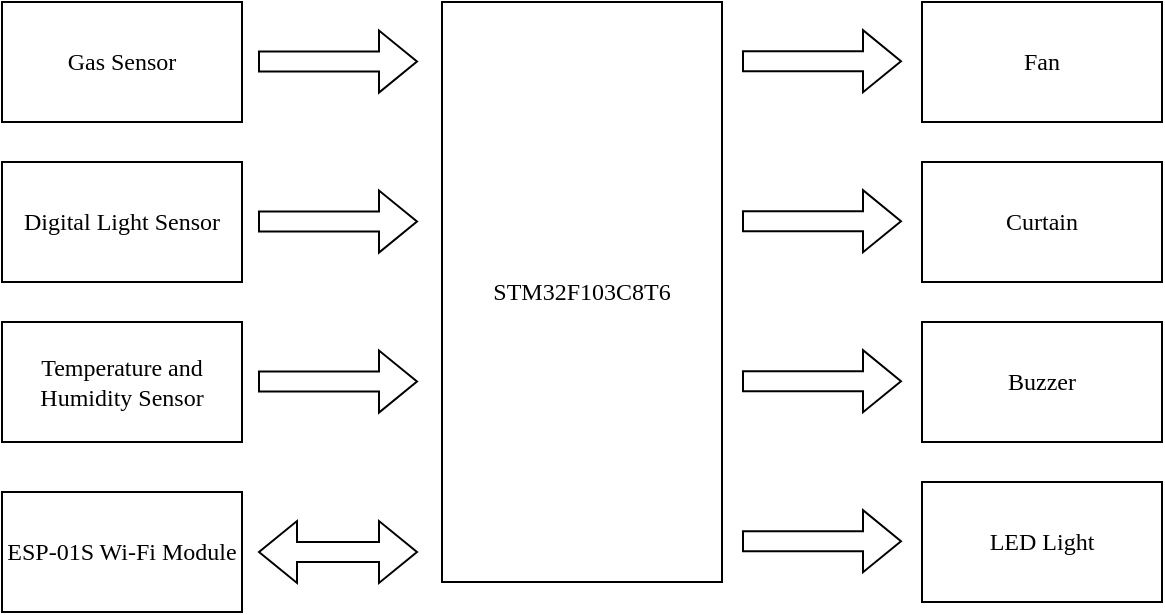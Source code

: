<mxfile version="27.0.6">
  <diagram name="第 1 页" id="86ZlLfqplU0z9u9hHl9U">
    <mxGraphModel dx="2066" dy="1119" grid="1" gridSize="10" guides="1" tooltips="1" connect="1" arrows="1" fold="1" page="1" pageScale="1" pageWidth="827" pageHeight="1169" math="0" shadow="0">
      <root>
        <mxCell id="0" />
        <mxCell id="1" parent="0" />
        <mxCell id="BpYkSkACA24uAwhNgQmC-1" value="&lt;div&gt;&lt;font face=&quot;Times New Roman&quot;&gt;STM32F103C8T6&lt;/font&gt;&lt;/div&gt;" style="rounded=0;whiteSpace=wrap;html=1;" parent="1" vertex="1">
          <mxGeometry x="320" y="280" width="140" height="290" as="geometry" />
        </mxCell>
        <mxCell id="BpYkSkACA24uAwhNgQmC-2" value="&lt;font face=&quot;Times New Roman&quot;&gt;&lt;span lang=&quot;en&quot; class=&quot;ILfuVd&quot;&gt;&lt;span class=&quot;hgKElc&quot;&gt;Gas Sensor&lt;/span&gt;&lt;/span&gt;&lt;/font&gt;" style="rounded=0;whiteSpace=wrap;html=1;" parent="1" vertex="1">
          <mxGeometry x="100" y="280" width="120" height="60" as="geometry" />
        </mxCell>
        <mxCell id="BpYkSkACA24uAwhNgQmC-3" value="&lt;font face=&quot;Times New Roman&quot;&gt;&lt;span lang=&quot;en&quot; class=&quot;NA6bn BxUVEf ILfuVd&quot;&gt;&lt;span class=&quot;hgKElc&quot;&gt;Digital Light Sensor&lt;/span&gt;&lt;/span&gt;&lt;/font&gt;" style="rounded=0;whiteSpace=wrap;html=1;" parent="1" vertex="1">
          <mxGeometry x="100" y="360" width="120" height="60" as="geometry" />
        </mxCell>
        <mxCell id="BpYkSkACA24uAwhNgQmC-4" value="&lt;font face=&quot;Times New Roman&quot;&gt;ESP-01S Wi-Fi Module&lt;br&gt;&lt;/font&gt;" style="rounded=0;whiteSpace=wrap;html=1;" parent="1" vertex="1">
          <mxGeometry x="100" y="525" width="120" height="60" as="geometry" />
        </mxCell>
        <mxCell id="BpYkSkACA24uAwhNgQmC-5" value="" style="shape=flexArrow;endArrow=classic;html=1;rounded=0;" parent="1" edge="1">
          <mxGeometry width="50" height="50" relative="1" as="geometry">
            <mxPoint x="228" y="309.76" as="sourcePoint" />
            <mxPoint x="308" y="309.76" as="targetPoint" />
          </mxGeometry>
        </mxCell>
        <mxCell id="BpYkSkACA24uAwhNgQmC-6" value="" style="shape=flexArrow;endArrow=classic;html=1;rounded=0;" parent="1" edge="1">
          <mxGeometry width="50" height="50" relative="1" as="geometry">
            <mxPoint x="228" y="389.76" as="sourcePoint" />
            <mxPoint x="308" y="389.76" as="targetPoint" />
          </mxGeometry>
        </mxCell>
        <mxCell id="BpYkSkACA24uAwhNgQmC-7" value="" style="shape=flexArrow;endArrow=classic;startArrow=classic;html=1;rounded=0;" parent="1" edge="1">
          <mxGeometry width="100" height="100" relative="1" as="geometry">
            <mxPoint x="228" y="555" as="sourcePoint" />
            <mxPoint x="308" y="555" as="targetPoint" />
          </mxGeometry>
        </mxCell>
        <mxCell id="BpYkSkACA24uAwhNgQmC-8" value="&lt;font face=&quot;Times New Roman&quot;&gt;Fan&lt;/font&gt;" style="rounded=0;whiteSpace=wrap;html=1;" parent="1" vertex="1">
          <mxGeometry x="560" y="280" width="120" height="60" as="geometry" />
        </mxCell>
        <mxCell id="BpYkSkACA24uAwhNgQmC-9" value="" style="shape=flexArrow;endArrow=classic;html=1;rounded=0;" parent="1" edge="1">
          <mxGeometry width="50" height="50" relative="1" as="geometry">
            <mxPoint x="470" y="309.58" as="sourcePoint" />
            <mxPoint x="550" y="309.58" as="targetPoint" />
          </mxGeometry>
        </mxCell>
        <mxCell id="BpYkSkACA24uAwhNgQmC-10" value="" style="shape=flexArrow;endArrow=classic;html=1;rounded=0;" parent="1" edge="1">
          <mxGeometry width="50" height="50" relative="1" as="geometry">
            <mxPoint x="470" y="389.58" as="sourcePoint" />
            <mxPoint x="550" y="389.58" as="targetPoint" />
          </mxGeometry>
        </mxCell>
        <mxCell id="BpYkSkACA24uAwhNgQmC-11" value="&lt;font face=&quot;Times New Roman&quot;&gt;Curtain&lt;/font&gt;" style="rounded=0;whiteSpace=wrap;html=1;" parent="1" vertex="1">
          <mxGeometry x="560" y="360" width="120" height="60" as="geometry" />
        </mxCell>
        <mxCell id="BpYkSkACA24uAwhNgQmC-12" value="" style="shape=flexArrow;endArrow=classic;html=1;rounded=0;" parent="1" edge="1">
          <mxGeometry width="50" height="50" relative="1" as="geometry">
            <mxPoint x="470" y="469.58" as="sourcePoint" />
            <mxPoint x="550" y="469.58" as="targetPoint" />
          </mxGeometry>
        </mxCell>
        <mxCell id="BpYkSkACA24uAwhNgQmC-13" value="&lt;font face=&quot;Times New Roman&quot;&gt;Buzzer&lt;/font&gt;" style="rounded=0;whiteSpace=wrap;html=1;" parent="1" vertex="1">
          <mxGeometry x="560" y="440" width="120" height="60" as="geometry" />
        </mxCell>
        <mxCell id="BpYkSkACA24uAwhNgQmC-14" value="" style="shape=flexArrow;endArrow=classic;html=1;rounded=0;" parent="1" edge="1">
          <mxGeometry width="50" height="50" relative="1" as="geometry">
            <mxPoint x="470" y="549.58" as="sourcePoint" />
            <mxPoint x="550" y="549.58" as="targetPoint" />
          </mxGeometry>
        </mxCell>
        <mxCell id="BpYkSkACA24uAwhNgQmC-15" value="&lt;font face=&quot;Times New Roman&quot;&gt;LED Light&lt;/font&gt;" style="rounded=0;whiteSpace=wrap;html=1;" parent="1" vertex="1">
          <mxGeometry x="560" y="520" width="120" height="60" as="geometry" />
        </mxCell>
        <mxCell id="BpYkSkACA24uAwhNgQmC-16" value="&lt;div class=&quot;YNk70c EjQTId&quot;&gt;&lt;div class=&quot;Kevs9 SLPe5b&quot;&gt;&lt;div&gt;&lt;/div&gt;&lt;/div&gt;&lt;/div&gt;&lt;div role=&quot;main&quot; id=&quot;center_col&quot; class=&quot;s6JM6d ufC5Cb&quot;&gt;&lt;div id=&quot;res&quot; class=&quot;eqAnXb&quot;&gt;&lt;div id=&quot;topstuff&quot;&gt;&lt;/div&gt;&lt;div id=&quot;search&quot;&gt;&lt;div data-ved=&quot;2ahUKEwinz93QgbWNAxVMxjgGHVEjJv0QGnoECAIQCg&quot; data-hveid=&quot;CAIQCg&quot;&gt;&lt;div id=&quot;rso&quot; data-async-context=&quot;query:what%20sensor%20is%20DHT11&quot; class=&quot;dURPMd&quot;&gt;&lt;div class=&quot;MjjYud&quot;&gt;&lt;/div&gt;&lt;div class=&quot;ULSxyf&quot;&gt;&lt;div class=&quot;MjjYud&quot;&gt;&lt;div data-ved=&quot;2ahUKEwinz93QgbWNAxVMxjgGHVEjJv0QjDYoAHoECBgQAA&quot; data-hveid=&quot;CBgQAA&quot; lang=&quot;zh-SG&quot; class=&quot;wHYlTd Ww4FFb vt6azd wF4fFd JnwWd g-blk&quot;&gt;&lt;div class=&quot;dG2XIf XzTjhb&quot;&gt;&lt;div class=&quot;c2xzTb&quot;&gt;&lt;div&gt;&lt;div&gt;&lt;div class=&quot;xpdopen&quot;&gt;&lt;div class=&quot;ifM9O&quot;&gt;&lt;/div&gt;&lt;/div&gt;&lt;/div&gt;&lt;/div&gt;&lt;/div&gt;&lt;/div&gt;&lt;/div&gt;&lt;/div&gt;&lt;/div&gt;&lt;/div&gt;&lt;/div&gt;&lt;/div&gt;&lt;/div&gt;&lt;/div&gt;&lt;div data-tts-text=&quot;digital temperature and humidity sensor&quot; data-tts=&quot;answers&quot; class=&quot;Z0LcW AZCkJd d2J77b t2b5Cf&quot;&gt;&lt;div class=&quot;IZ6rdc&quot;&gt;&lt;font face=&quot;Times New Roman&quot;&gt;Temperature and Humidity Sensor&lt;/font&gt;&lt;/div&gt;&lt;/div&gt;" style="rounded=0;whiteSpace=wrap;html=1;" parent="1" vertex="1">
          <mxGeometry x="100" y="440" width="120" height="60" as="geometry" />
        </mxCell>
        <mxCell id="BpYkSkACA24uAwhNgQmC-17" value="" style="shape=flexArrow;endArrow=classic;html=1;rounded=0;" parent="1" edge="1">
          <mxGeometry width="50" height="50" relative="1" as="geometry">
            <mxPoint x="228" y="469.76" as="sourcePoint" />
            <mxPoint x="308" y="469.76" as="targetPoint" />
          </mxGeometry>
        </mxCell>
      </root>
    </mxGraphModel>
  </diagram>
</mxfile>
